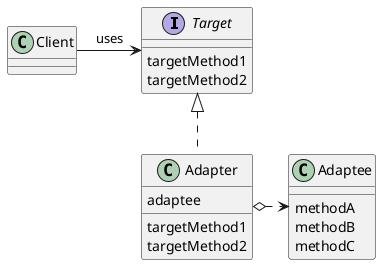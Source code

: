 @startuml
interface Target {
  {method} targetMethod1
  {method} targetMethod2
}
class Adapter {
  adaptee
  {method} targetMethod1
  {method} targetMethod2
}
class Adaptee {
  {method} methodA
  {method} methodB
  {method} methodC
}

Client -> Target : uses
Target <|.. Adapter
Adapter o.> Adaptee
@enduml
